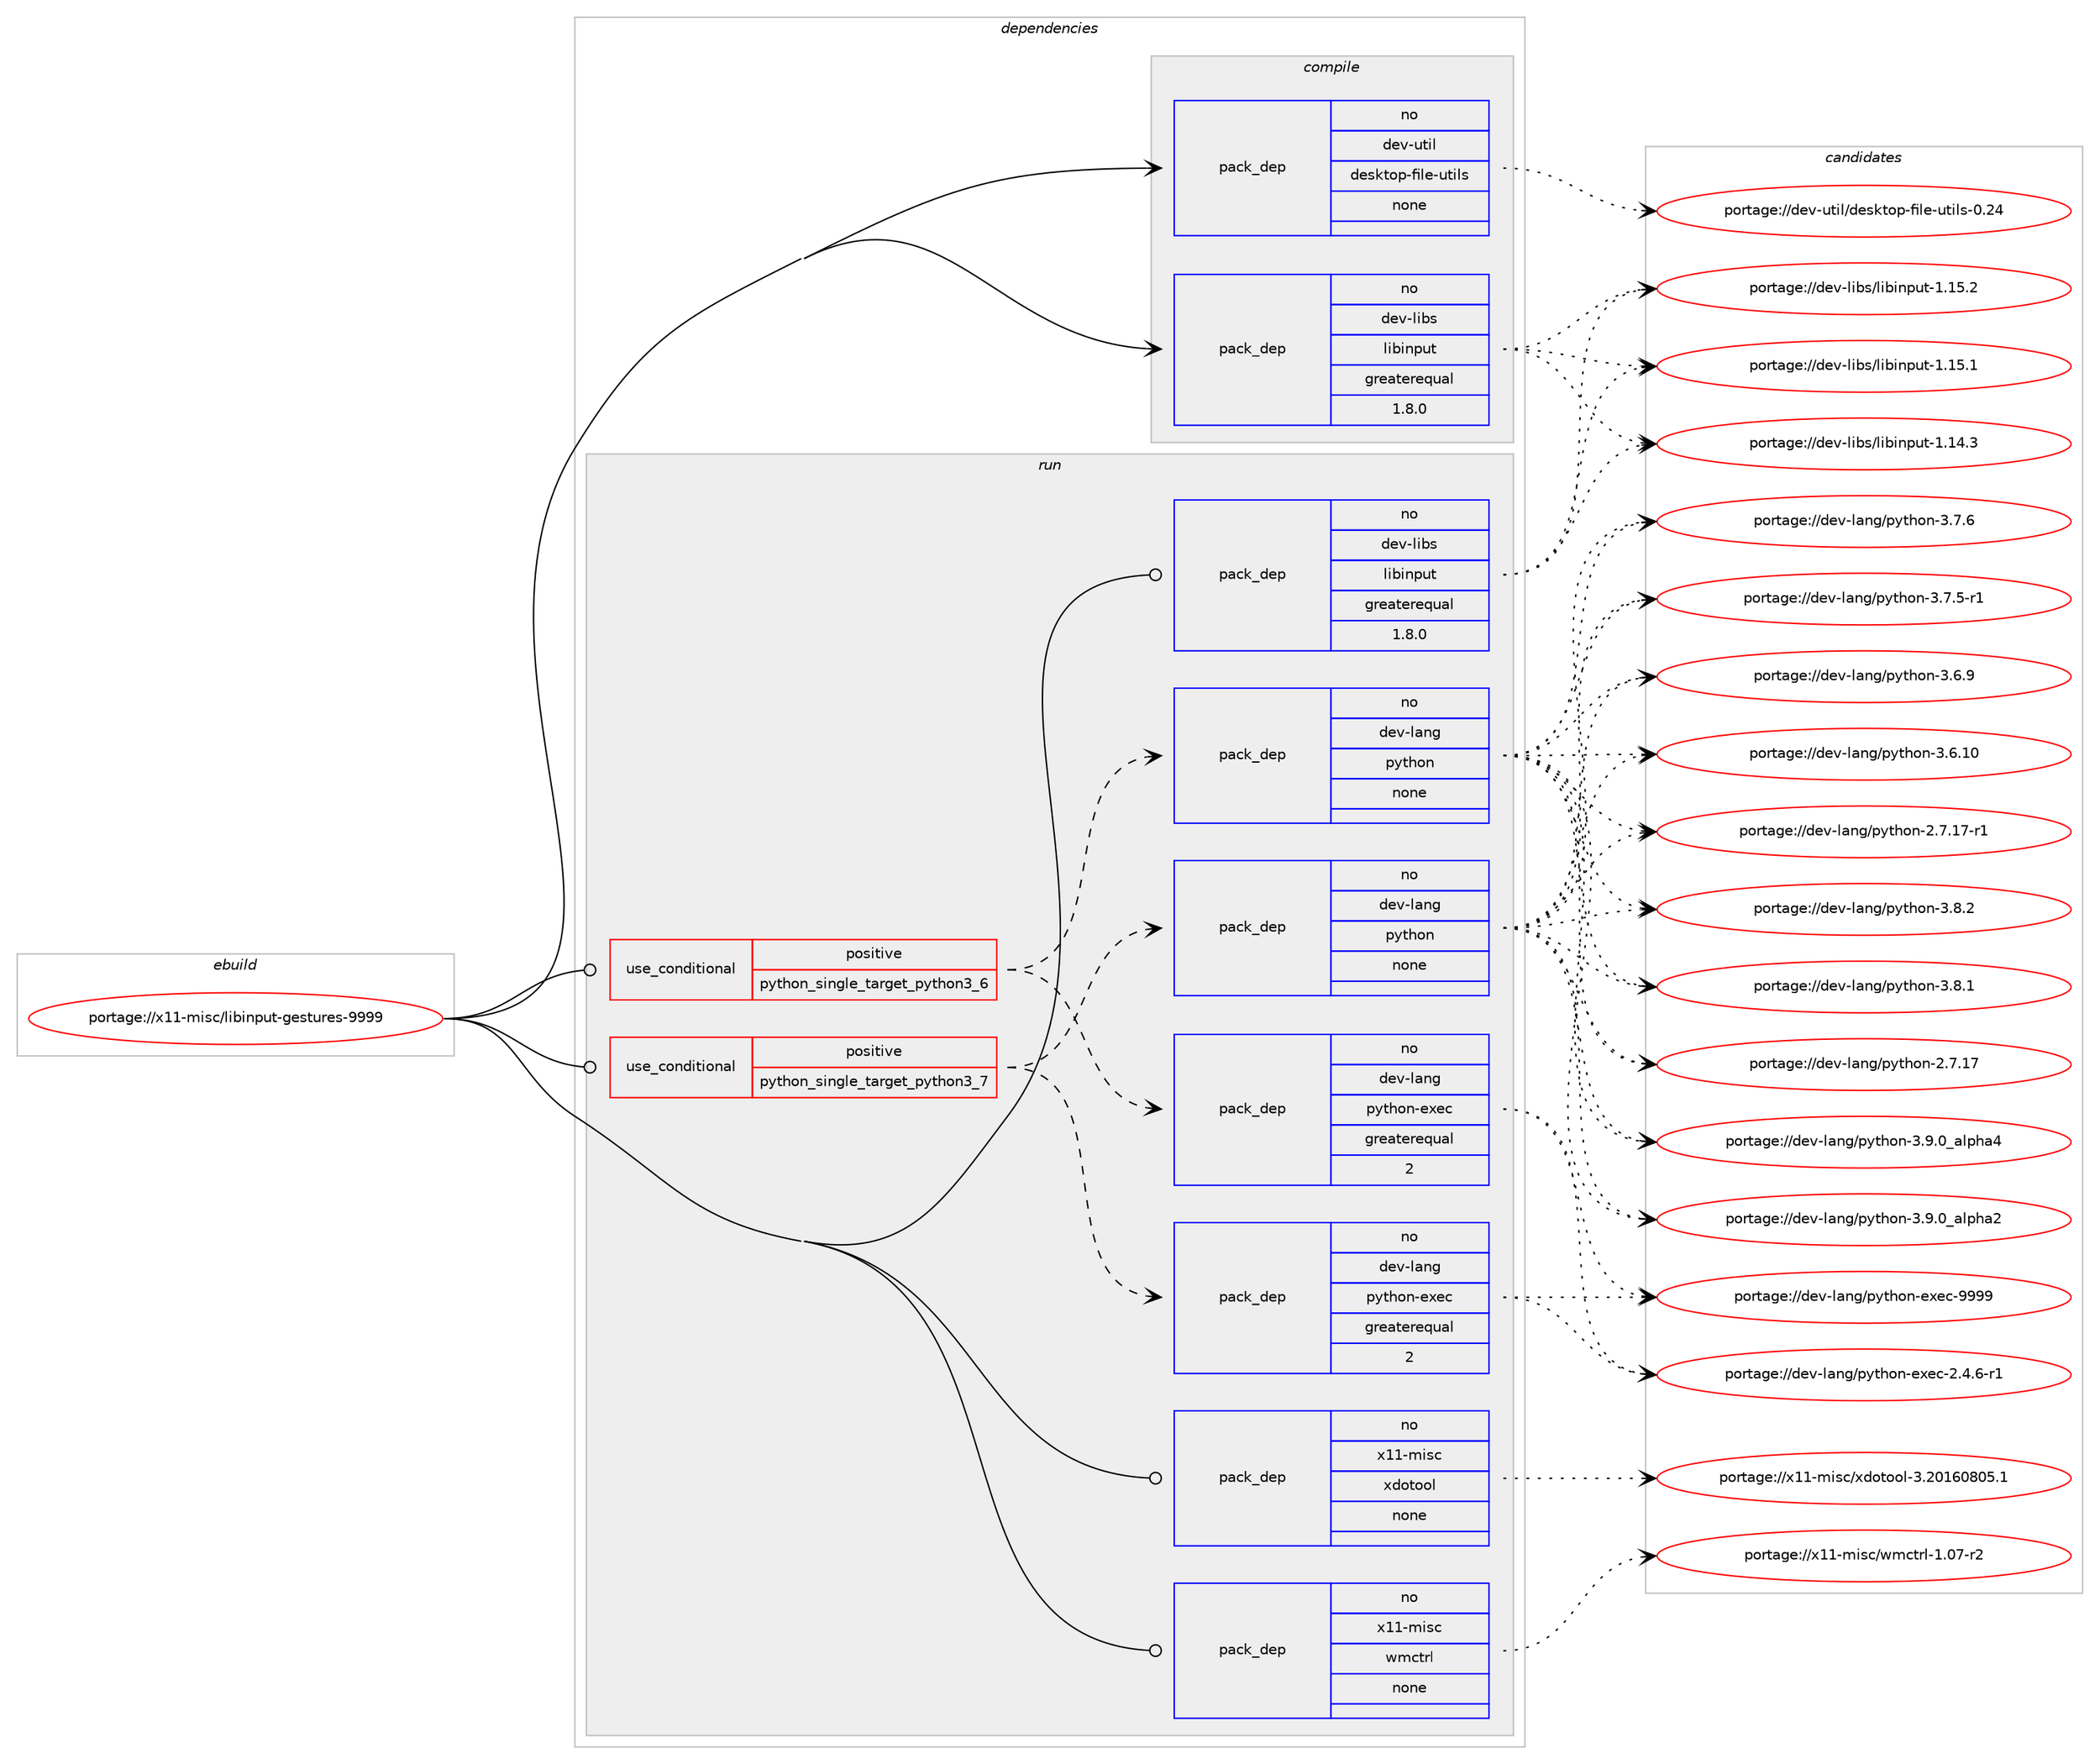 digraph prolog {

# *************
# Graph options
# *************

newrank=true;
concentrate=true;
compound=true;
graph [rankdir=LR,fontname=Helvetica,fontsize=10,ranksep=1.5];#, ranksep=2.5, nodesep=0.2];
edge  [arrowhead=vee];
node  [fontname=Helvetica,fontsize=10];

# **********
# The ebuild
# **********

subgraph cluster_leftcol {
color=gray;
rank=same;
label=<<i>ebuild</i>>;
id [label="portage://x11-misc/libinput-gestures-9999", color=red, width=4, href="../x11-misc/libinput-gestures-9999.svg"];
}

# ****************
# The dependencies
# ****************

subgraph cluster_midcol {
color=gray;
label=<<i>dependencies</i>>;
subgraph cluster_compile {
fillcolor="#eeeeee";
style=filled;
label=<<i>compile</i>>;
subgraph pack8712 {
dependency10164 [label=<<TABLE BORDER="0" CELLBORDER="1" CELLSPACING="0" CELLPADDING="4" WIDTH="220"><TR><TD ROWSPAN="6" CELLPADDING="30">pack_dep</TD></TR><TR><TD WIDTH="110">no</TD></TR><TR><TD>dev-libs</TD></TR><TR><TD>libinput</TD></TR><TR><TD>greaterequal</TD></TR><TR><TD>1.8.0</TD></TR></TABLE>>, shape=none, color=blue];
}
id:e -> dependency10164:w [weight=20,style="solid",arrowhead="vee"];
subgraph pack8713 {
dependency10165 [label=<<TABLE BORDER="0" CELLBORDER="1" CELLSPACING="0" CELLPADDING="4" WIDTH="220"><TR><TD ROWSPAN="6" CELLPADDING="30">pack_dep</TD></TR><TR><TD WIDTH="110">no</TD></TR><TR><TD>dev-util</TD></TR><TR><TD>desktop-file-utils</TD></TR><TR><TD>none</TD></TR><TR><TD></TD></TR></TABLE>>, shape=none, color=blue];
}
id:e -> dependency10165:w [weight=20,style="solid",arrowhead="vee"];
}
subgraph cluster_compileandrun {
fillcolor="#eeeeee";
style=filled;
label=<<i>compile and run</i>>;
}
subgraph cluster_run {
fillcolor="#eeeeee";
style=filled;
label=<<i>run</i>>;
subgraph cond1286 {
dependency10166 [label=<<TABLE BORDER="0" CELLBORDER="1" CELLSPACING="0" CELLPADDING="4"><TR><TD ROWSPAN="3" CELLPADDING="10">use_conditional</TD></TR><TR><TD>positive</TD></TR><TR><TD>python_single_target_python3_6</TD></TR></TABLE>>, shape=none, color=red];
subgraph pack8714 {
dependency10167 [label=<<TABLE BORDER="0" CELLBORDER="1" CELLSPACING="0" CELLPADDING="4" WIDTH="220"><TR><TD ROWSPAN="6" CELLPADDING="30">pack_dep</TD></TR><TR><TD WIDTH="110">no</TD></TR><TR><TD>dev-lang</TD></TR><TR><TD>python</TD></TR><TR><TD>none</TD></TR><TR><TD></TD></TR></TABLE>>, shape=none, color=blue];
}
dependency10166:e -> dependency10167:w [weight=20,style="dashed",arrowhead="vee"];
subgraph pack8715 {
dependency10168 [label=<<TABLE BORDER="0" CELLBORDER="1" CELLSPACING="0" CELLPADDING="4" WIDTH="220"><TR><TD ROWSPAN="6" CELLPADDING="30">pack_dep</TD></TR><TR><TD WIDTH="110">no</TD></TR><TR><TD>dev-lang</TD></TR><TR><TD>python-exec</TD></TR><TR><TD>greaterequal</TD></TR><TR><TD>2</TD></TR></TABLE>>, shape=none, color=blue];
}
dependency10166:e -> dependency10168:w [weight=20,style="dashed",arrowhead="vee"];
}
id:e -> dependency10166:w [weight=20,style="solid",arrowhead="odot"];
subgraph cond1287 {
dependency10169 [label=<<TABLE BORDER="0" CELLBORDER="1" CELLSPACING="0" CELLPADDING="4"><TR><TD ROWSPAN="3" CELLPADDING="10">use_conditional</TD></TR><TR><TD>positive</TD></TR><TR><TD>python_single_target_python3_7</TD></TR></TABLE>>, shape=none, color=red];
subgraph pack8716 {
dependency10170 [label=<<TABLE BORDER="0" CELLBORDER="1" CELLSPACING="0" CELLPADDING="4" WIDTH="220"><TR><TD ROWSPAN="6" CELLPADDING="30">pack_dep</TD></TR><TR><TD WIDTH="110">no</TD></TR><TR><TD>dev-lang</TD></TR><TR><TD>python</TD></TR><TR><TD>none</TD></TR><TR><TD></TD></TR></TABLE>>, shape=none, color=blue];
}
dependency10169:e -> dependency10170:w [weight=20,style="dashed",arrowhead="vee"];
subgraph pack8717 {
dependency10171 [label=<<TABLE BORDER="0" CELLBORDER="1" CELLSPACING="0" CELLPADDING="4" WIDTH="220"><TR><TD ROWSPAN="6" CELLPADDING="30">pack_dep</TD></TR><TR><TD WIDTH="110">no</TD></TR><TR><TD>dev-lang</TD></TR><TR><TD>python-exec</TD></TR><TR><TD>greaterequal</TD></TR><TR><TD>2</TD></TR></TABLE>>, shape=none, color=blue];
}
dependency10169:e -> dependency10171:w [weight=20,style="dashed",arrowhead="vee"];
}
id:e -> dependency10169:w [weight=20,style="solid",arrowhead="odot"];
subgraph pack8718 {
dependency10172 [label=<<TABLE BORDER="0" CELLBORDER="1" CELLSPACING="0" CELLPADDING="4" WIDTH="220"><TR><TD ROWSPAN="6" CELLPADDING="30">pack_dep</TD></TR><TR><TD WIDTH="110">no</TD></TR><TR><TD>dev-libs</TD></TR><TR><TD>libinput</TD></TR><TR><TD>greaterequal</TD></TR><TR><TD>1.8.0</TD></TR></TABLE>>, shape=none, color=blue];
}
id:e -> dependency10172:w [weight=20,style="solid",arrowhead="odot"];
subgraph pack8719 {
dependency10173 [label=<<TABLE BORDER="0" CELLBORDER="1" CELLSPACING="0" CELLPADDING="4" WIDTH="220"><TR><TD ROWSPAN="6" CELLPADDING="30">pack_dep</TD></TR><TR><TD WIDTH="110">no</TD></TR><TR><TD>x11-misc</TD></TR><TR><TD>wmctrl</TD></TR><TR><TD>none</TD></TR><TR><TD></TD></TR></TABLE>>, shape=none, color=blue];
}
id:e -> dependency10173:w [weight=20,style="solid",arrowhead="odot"];
subgraph pack8720 {
dependency10174 [label=<<TABLE BORDER="0" CELLBORDER="1" CELLSPACING="0" CELLPADDING="4" WIDTH="220"><TR><TD ROWSPAN="6" CELLPADDING="30">pack_dep</TD></TR><TR><TD WIDTH="110">no</TD></TR><TR><TD>x11-misc</TD></TR><TR><TD>xdotool</TD></TR><TR><TD>none</TD></TR><TR><TD></TD></TR></TABLE>>, shape=none, color=blue];
}
id:e -> dependency10174:w [weight=20,style="solid",arrowhead="odot"];
}
}

# **************
# The candidates
# **************

subgraph cluster_choices {
rank=same;
color=gray;
label=<<i>candidates</i>>;

subgraph choice8712 {
color=black;
nodesep=1;
choice1001011184510810598115471081059810511011211711645494649534650 [label="portage://dev-libs/libinput-1.15.2", color=red, width=4,href="../dev-libs/libinput-1.15.2.svg"];
choice1001011184510810598115471081059810511011211711645494649534649 [label="portage://dev-libs/libinput-1.15.1", color=red, width=4,href="../dev-libs/libinput-1.15.1.svg"];
choice1001011184510810598115471081059810511011211711645494649524651 [label="portage://dev-libs/libinput-1.14.3", color=red, width=4,href="../dev-libs/libinput-1.14.3.svg"];
dependency10164:e -> choice1001011184510810598115471081059810511011211711645494649534650:w [style=dotted,weight="100"];
dependency10164:e -> choice1001011184510810598115471081059810511011211711645494649534649:w [style=dotted,weight="100"];
dependency10164:e -> choice1001011184510810598115471081059810511011211711645494649524651:w [style=dotted,weight="100"];
}
subgraph choice8713 {
color=black;
nodesep=1;
choice100101118451171161051084710010111510711611111245102105108101451171161051081154548465052 [label="portage://dev-util/desktop-file-utils-0.24", color=red, width=4,href="../dev-util/desktop-file-utils-0.24.svg"];
dependency10165:e -> choice100101118451171161051084710010111510711611111245102105108101451171161051081154548465052:w [style=dotted,weight="100"];
}
subgraph choice8714 {
color=black;
nodesep=1;
choice10010111845108971101034711212111610411111045514657464895971081121049752 [label="portage://dev-lang/python-3.9.0_alpha4", color=red, width=4,href="../dev-lang/python-3.9.0_alpha4.svg"];
choice10010111845108971101034711212111610411111045514657464895971081121049750 [label="portage://dev-lang/python-3.9.0_alpha2", color=red, width=4,href="../dev-lang/python-3.9.0_alpha2.svg"];
choice100101118451089711010347112121116104111110455146564650 [label="portage://dev-lang/python-3.8.2", color=red, width=4,href="../dev-lang/python-3.8.2.svg"];
choice100101118451089711010347112121116104111110455146564649 [label="portage://dev-lang/python-3.8.1", color=red, width=4,href="../dev-lang/python-3.8.1.svg"];
choice100101118451089711010347112121116104111110455146554654 [label="portage://dev-lang/python-3.7.6", color=red, width=4,href="../dev-lang/python-3.7.6.svg"];
choice1001011184510897110103471121211161041111104551465546534511449 [label="portage://dev-lang/python-3.7.5-r1", color=red, width=4,href="../dev-lang/python-3.7.5-r1.svg"];
choice100101118451089711010347112121116104111110455146544657 [label="portage://dev-lang/python-3.6.9", color=red, width=4,href="../dev-lang/python-3.6.9.svg"];
choice10010111845108971101034711212111610411111045514654464948 [label="portage://dev-lang/python-3.6.10", color=red, width=4,href="../dev-lang/python-3.6.10.svg"];
choice100101118451089711010347112121116104111110455046554649554511449 [label="portage://dev-lang/python-2.7.17-r1", color=red, width=4,href="../dev-lang/python-2.7.17-r1.svg"];
choice10010111845108971101034711212111610411111045504655464955 [label="portage://dev-lang/python-2.7.17", color=red, width=4,href="../dev-lang/python-2.7.17.svg"];
dependency10167:e -> choice10010111845108971101034711212111610411111045514657464895971081121049752:w [style=dotted,weight="100"];
dependency10167:e -> choice10010111845108971101034711212111610411111045514657464895971081121049750:w [style=dotted,weight="100"];
dependency10167:e -> choice100101118451089711010347112121116104111110455146564650:w [style=dotted,weight="100"];
dependency10167:e -> choice100101118451089711010347112121116104111110455146564649:w [style=dotted,weight="100"];
dependency10167:e -> choice100101118451089711010347112121116104111110455146554654:w [style=dotted,weight="100"];
dependency10167:e -> choice1001011184510897110103471121211161041111104551465546534511449:w [style=dotted,weight="100"];
dependency10167:e -> choice100101118451089711010347112121116104111110455146544657:w [style=dotted,weight="100"];
dependency10167:e -> choice10010111845108971101034711212111610411111045514654464948:w [style=dotted,weight="100"];
dependency10167:e -> choice100101118451089711010347112121116104111110455046554649554511449:w [style=dotted,weight="100"];
dependency10167:e -> choice10010111845108971101034711212111610411111045504655464955:w [style=dotted,weight="100"];
}
subgraph choice8715 {
color=black;
nodesep=1;
choice10010111845108971101034711212111610411111045101120101994557575757 [label="portage://dev-lang/python-exec-9999", color=red, width=4,href="../dev-lang/python-exec-9999.svg"];
choice10010111845108971101034711212111610411111045101120101994550465246544511449 [label="portage://dev-lang/python-exec-2.4.6-r1", color=red, width=4,href="../dev-lang/python-exec-2.4.6-r1.svg"];
dependency10168:e -> choice10010111845108971101034711212111610411111045101120101994557575757:w [style=dotted,weight="100"];
dependency10168:e -> choice10010111845108971101034711212111610411111045101120101994550465246544511449:w [style=dotted,weight="100"];
}
subgraph choice8716 {
color=black;
nodesep=1;
choice10010111845108971101034711212111610411111045514657464895971081121049752 [label="portage://dev-lang/python-3.9.0_alpha4", color=red, width=4,href="../dev-lang/python-3.9.0_alpha4.svg"];
choice10010111845108971101034711212111610411111045514657464895971081121049750 [label="portage://dev-lang/python-3.9.0_alpha2", color=red, width=4,href="../dev-lang/python-3.9.0_alpha2.svg"];
choice100101118451089711010347112121116104111110455146564650 [label="portage://dev-lang/python-3.8.2", color=red, width=4,href="../dev-lang/python-3.8.2.svg"];
choice100101118451089711010347112121116104111110455146564649 [label="portage://dev-lang/python-3.8.1", color=red, width=4,href="../dev-lang/python-3.8.1.svg"];
choice100101118451089711010347112121116104111110455146554654 [label="portage://dev-lang/python-3.7.6", color=red, width=4,href="../dev-lang/python-3.7.6.svg"];
choice1001011184510897110103471121211161041111104551465546534511449 [label="portage://dev-lang/python-3.7.5-r1", color=red, width=4,href="../dev-lang/python-3.7.5-r1.svg"];
choice100101118451089711010347112121116104111110455146544657 [label="portage://dev-lang/python-3.6.9", color=red, width=4,href="../dev-lang/python-3.6.9.svg"];
choice10010111845108971101034711212111610411111045514654464948 [label="portage://dev-lang/python-3.6.10", color=red, width=4,href="../dev-lang/python-3.6.10.svg"];
choice100101118451089711010347112121116104111110455046554649554511449 [label="portage://dev-lang/python-2.7.17-r1", color=red, width=4,href="../dev-lang/python-2.7.17-r1.svg"];
choice10010111845108971101034711212111610411111045504655464955 [label="portage://dev-lang/python-2.7.17", color=red, width=4,href="../dev-lang/python-2.7.17.svg"];
dependency10170:e -> choice10010111845108971101034711212111610411111045514657464895971081121049752:w [style=dotted,weight="100"];
dependency10170:e -> choice10010111845108971101034711212111610411111045514657464895971081121049750:w [style=dotted,weight="100"];
dependency10170:e -> choice100101118451089711010347112121116104111110455146564650:w [style=dotted,weight="100"];
dependency10170:e -> choice100101118451089711010347112121116104111110455146564649:w [style=dotted,weight="100"];
dependency10170:e -> choice100101118451089711010347112121116104111110455146554654:w [style=dotted,weight="100"];
dependency10170:e -> choice1001011184510897110103471121211161041111104551465546534511449:w [style=dotted,weight="100"];
dependency10170:e -> choice100101118451089711010347112121116104111110455146544657:w [style=dotted,weight="100"];
dependency10170:e -> choice10010111845108971101034711212111610411111045514654464948:w [style=dotted,weight="100"];
dependency10170:e -> choice100101118451089711010347112121116104111110455046554649554511449:w [style=dotted,weight="100"];
dependency10170:e -> choice10010111845108971101034711212111610411111045504655464955:w [style=dotted,weight="100"];
}
subgraph choice8717 {
color=black;
nodesep=1;
choice10010111845108971101034711212111610411111045101120101994557575757 [label="portage://dev-lang/python-exec-9999", color=red, width=4,href="../dev-lang/python-exec-9999.svg"];
choice10010111845108971101034711212111610411111045101120101994550465246544511449 [label="portage://dev-lang/python-exec-2.4.6-r1", color=red, width=4,href="../dev-lang/python-exec-2.4.6-r1.svg"];
dependency10171:e -> choice10010111845108971101034711212111610411111045101120101994557575757:w [style=dotted,weight="100"];
dependency10171:e -> choice10010111845108971101034711212111610411111045101120101994550465246544511449:w [style=dotted,weight="100"];
}
subgraph choice8718 {
color=black;
nodesep=1;
choice1001011184510810598115471081059810511011211711645494649534650 [label="portage://dev-libs/libinput-1.15.2", color=red, width=4,href="../dev-libs/libinput-1.15.2.svg"];
choice1001011184510810598115471081059810511011211711645494649534649 [label="portage://dev-libs/libinput-1.15.1", color=red, width=4,href="../dev-libs/libinput-1.15.1.svg"];
choice1001011184510810598115471081059810511011211711645494649524651 [label="portage://dev-libs/libinput-1.14.3", color=red, width=4,href="../dev-libs/libinput-1.14.3.svg"];
dependency10172:e -> choice1001011184510810598115471081059810511011211711645494649534650:w [style=dotted,weight="100"];
dependency10172:e -> choice1001011184510810598115471081059810511011211711645494649534649:w [style=dotted,weight="100"];
dependency10172:e -> choice1001011184510810598115471081059810511011211711645494649524651:w [style=dotted,weight="100"];
}
subgraph choice8719 {
color=black;
nodesep=1;
choice12049494510910511599471191099911611410845494648554511450 [label="portage://x11-misc/wmctrl-1.07-r2", color=red, width=4,href="../x11-misc/wmctrl-1.07-r2.svg"];
dependency10173:e -> choice12049494510910511599471191099911611410845494648554511450:w [style=dotted,weight="100"];
}
subgraph choice8720 {
color=black;
nodesep=1;
choice120494945109105115994712010011111611111110845514650484954485648534649 [label="portage://x11-misc/xdotool-3.20160805.1", color=red, width=4,href="../x11-misc/xdotool-3.20160805.1.svg"];
dependency10174:e -> choice120494945109105115994712010011111611111110845514650484954485648534649:w [style=dotted,weight="100"];
}
}

}
